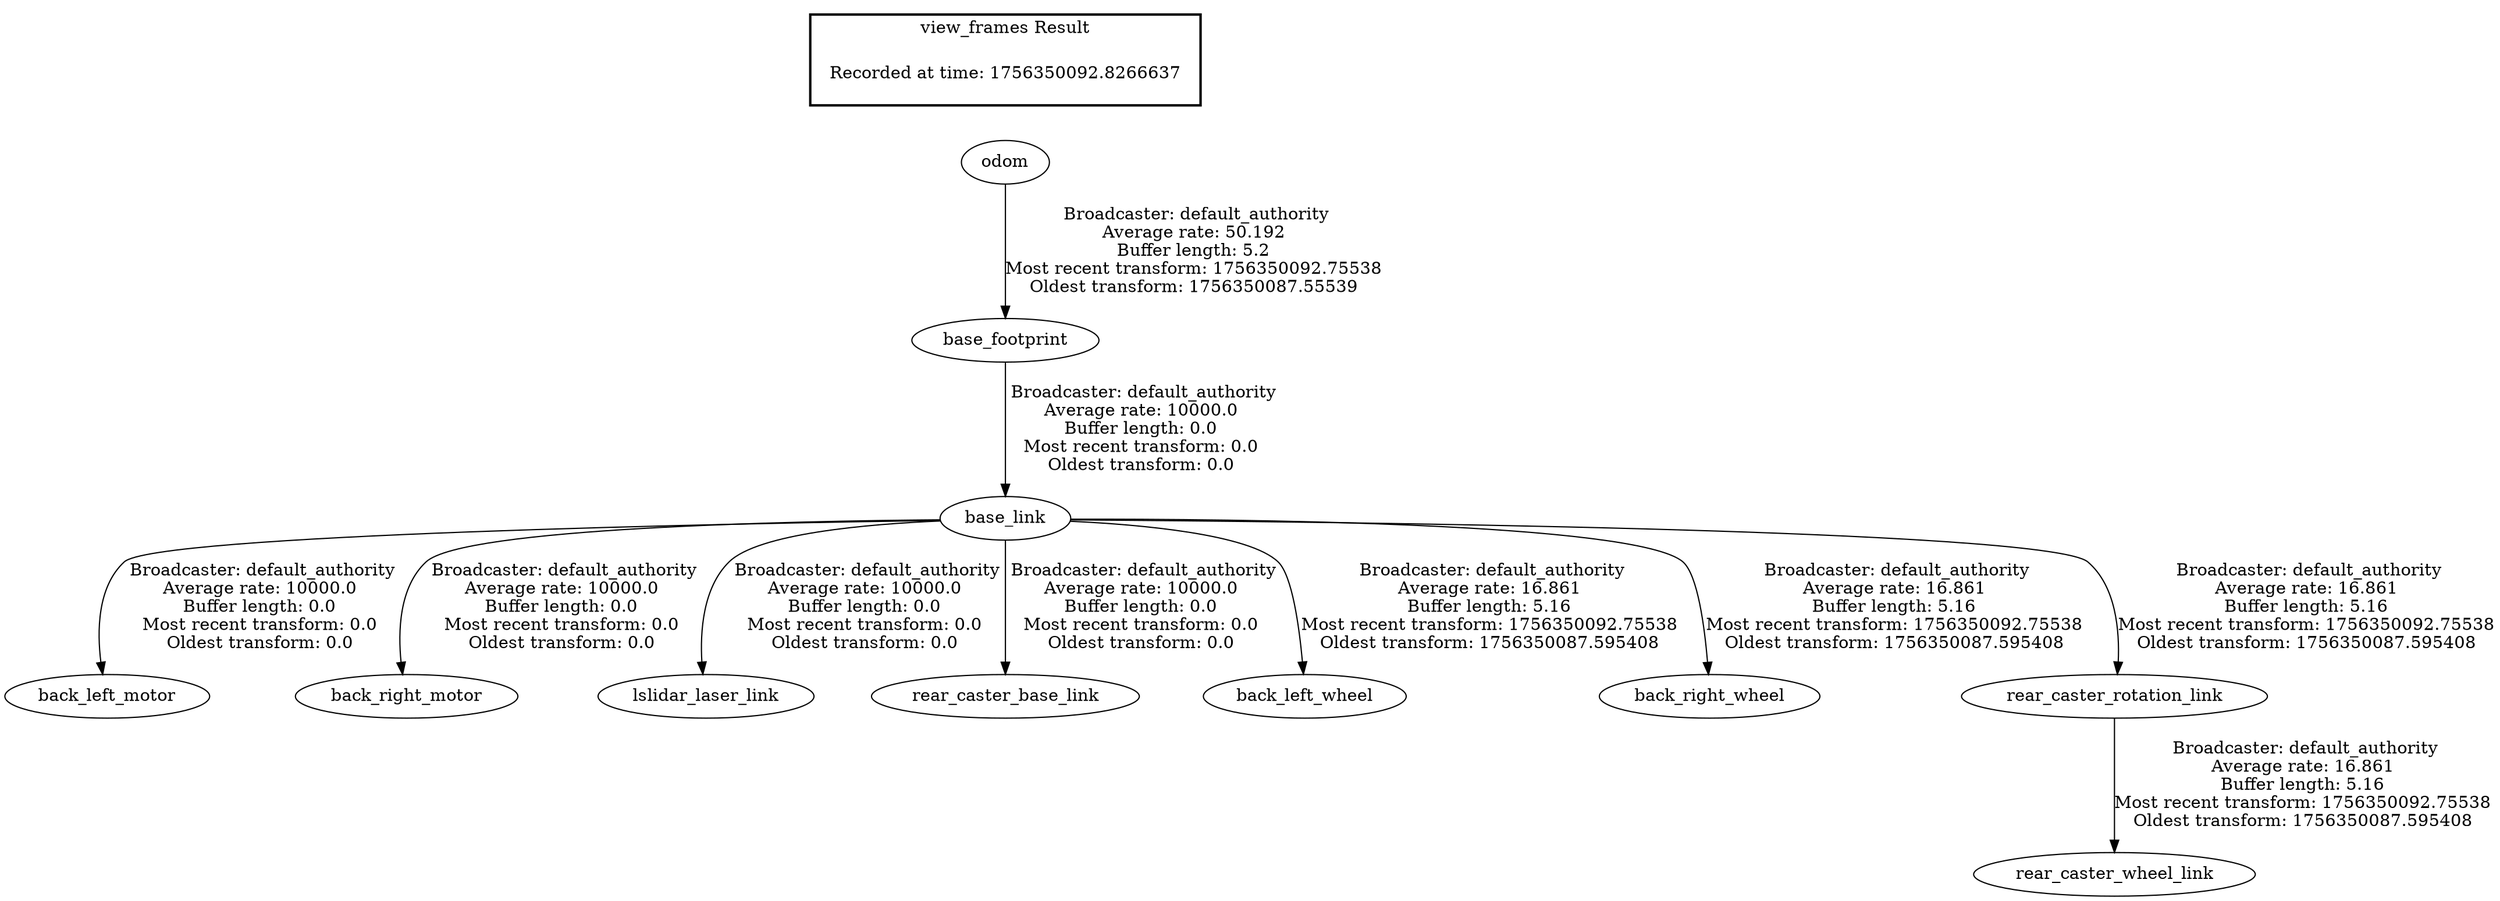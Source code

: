 digraph G {
"odom" -> "base_footprint"[label=" Broadcaster: default_authority\nAverage rate: 50.192\nBuffer length: 5.2\nMost recent transform: 1756350092.75538\nOldest transform: 1756350087.55539\n"];
"base_link" -> "back_left_motor"[label=" Broadcaster: default_authority\nAverage rate: 10000.0\nBuffer length: 0.0\nMost recent transform: 0.0\nOldest transform: 0.0\n"];
"base_footprint" -> "base_link"[label=" Broadcaster: default_authority\nAverage rate: 10000.0\nBuffer length: 0.0\nMost recent transform: 0.0\nOldest transform: 0.0\n"];
"base_link" -> "back_right_motor"[label=" Broadcaster: default_authority\nAverage rate: 10000.0\nBuffer length: 0.0\nMost recent transform: 0.0\nOldest transform: 0.0\n"];
"base_link" -> "lslidar_laser_link"[label=" Broadcaster: default_authority\nAverage rate: 10000.0\nBuffer length: 0.0\nMost recent transform: 0.0\nOldest transform: 0.0\n"];
"base_link" -> "rear_caster_base_link"[label=" Broadcaster: default_authority\nAverage rate: 10000.0\nBuffer length: 0.0\nMost recent transform: 0.0\nOldest transform: 0.0\n"];
"base_link" -> "back_left_wheel"[label=" Broadcaster: default_authority\nAverage rate: 16.861\nBuffer length: 5.16\nMost recent transform: 1756350092.75538\nOldest transform: 1756350087.595408\n"];
"base_link" -> "back_right_wheel"[label=" Broadcaster: default_authority\nAverage rate: 16.861\nBuffer length: 5.16\nMost recent transform: 1756350092.75538\nOldest transform: 1756350087.595408\n"];
"base_link" -> "rear_caster_rotation_link"[label=" Broadcaster: default_authority\nAverage rate: 16.861\nBuffer length: 5.16\nMost recent transform: 1756350092.75538\nOldest transform: 1756350087.595408\n"];
"rear_caster_rotation_link" -> "rear_caster_wheel_link"[label=" Broadcaster: default_authority\nAverage rate: 16.861\nBuffer length: 5.16\nMost recent transform: 1756350092.75538\nOldest transform: 1756350087.595408\n"];
edge [style=invis];
 subgraph cluster_legend { style=bold; color=black; label ="view_frames Result";
"Recorded at time: 1756350092.8266637"[ shape=plaintext ] ;
}->"odom";
}
